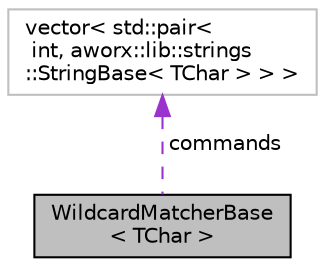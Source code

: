 digraph "WildcardMatcherBase&lt; TChar &gt;"
{
  edge [fontname="Helvetica",fontsize="10",labelfontname="Helvetica",labelfontsize="10"];
  node [fontname="Helvetica",fontsize="10",shape=record];
  Node1 [label="WildcardMatcherBase\l\< TChar \>",height=0.2,width=0.4,color="black", fillcolor="grey75", style="filled", fontcolor="black"];
  Node2 -> Node1 [dir="back",color="darkorchid3",fontsize="10",style="dashed",label=" commands" ,fontname="Helvetica"];
  Node2 [label="vector\< std::pair\<\l int, aworx::lib::strings\l::StringBase\< TChar \> \> \>",height=0.2,width=0.4,color="grey75", fillcolor="white", style="filled"];
}
